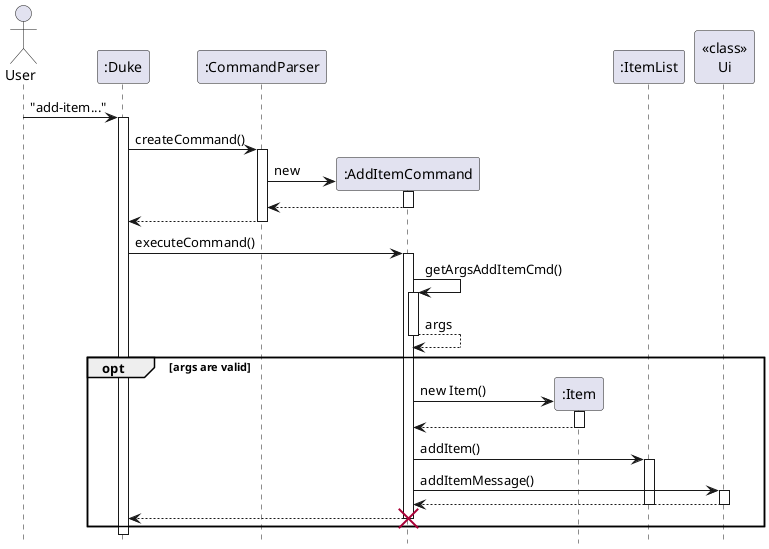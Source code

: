 @startuml
hide footbox
Actor User
"User" -> ":Duke": "add-item..."
activate ":Duke"
":Duke" -> ":CommandParser": createCommand()
activate ":CommandParser"
":CommandParser" -> ":AddItemCommand"**: new
activate ":AddItemCommand"
return
":CommandParser" --> ":Duke"
deactivate
":Duke" -> ":AddItemCommand" : executeCommand()
activate ":AddItemCommand"
":AddItemCommand" -> ":AddItemCommand": getArgsAddItemCmd()
activate ":AddItemCommand"
return args
opt args are valid
    ":AddItemCommand" -> ":Item"**: new Item()
    activate ":Item"
    ":Item" --> ":AddItemCommand"
    deactivate ":Item"
    ":AddItemCommand" -> ":ItemList": addItem()
    activate ":ItemList"
    ":AddItemCommand" -> "<<class>>\nUi": addItemMessage()
    activate "<<class>>\nUi"
    return
    deactivate ":ItemList"
    deactivate "<<class>>\nUi"
    deactivate ":Item"
":AddItemCommand" --> ":Duke"
destroy ":AddItemCommand"
end

@enduml